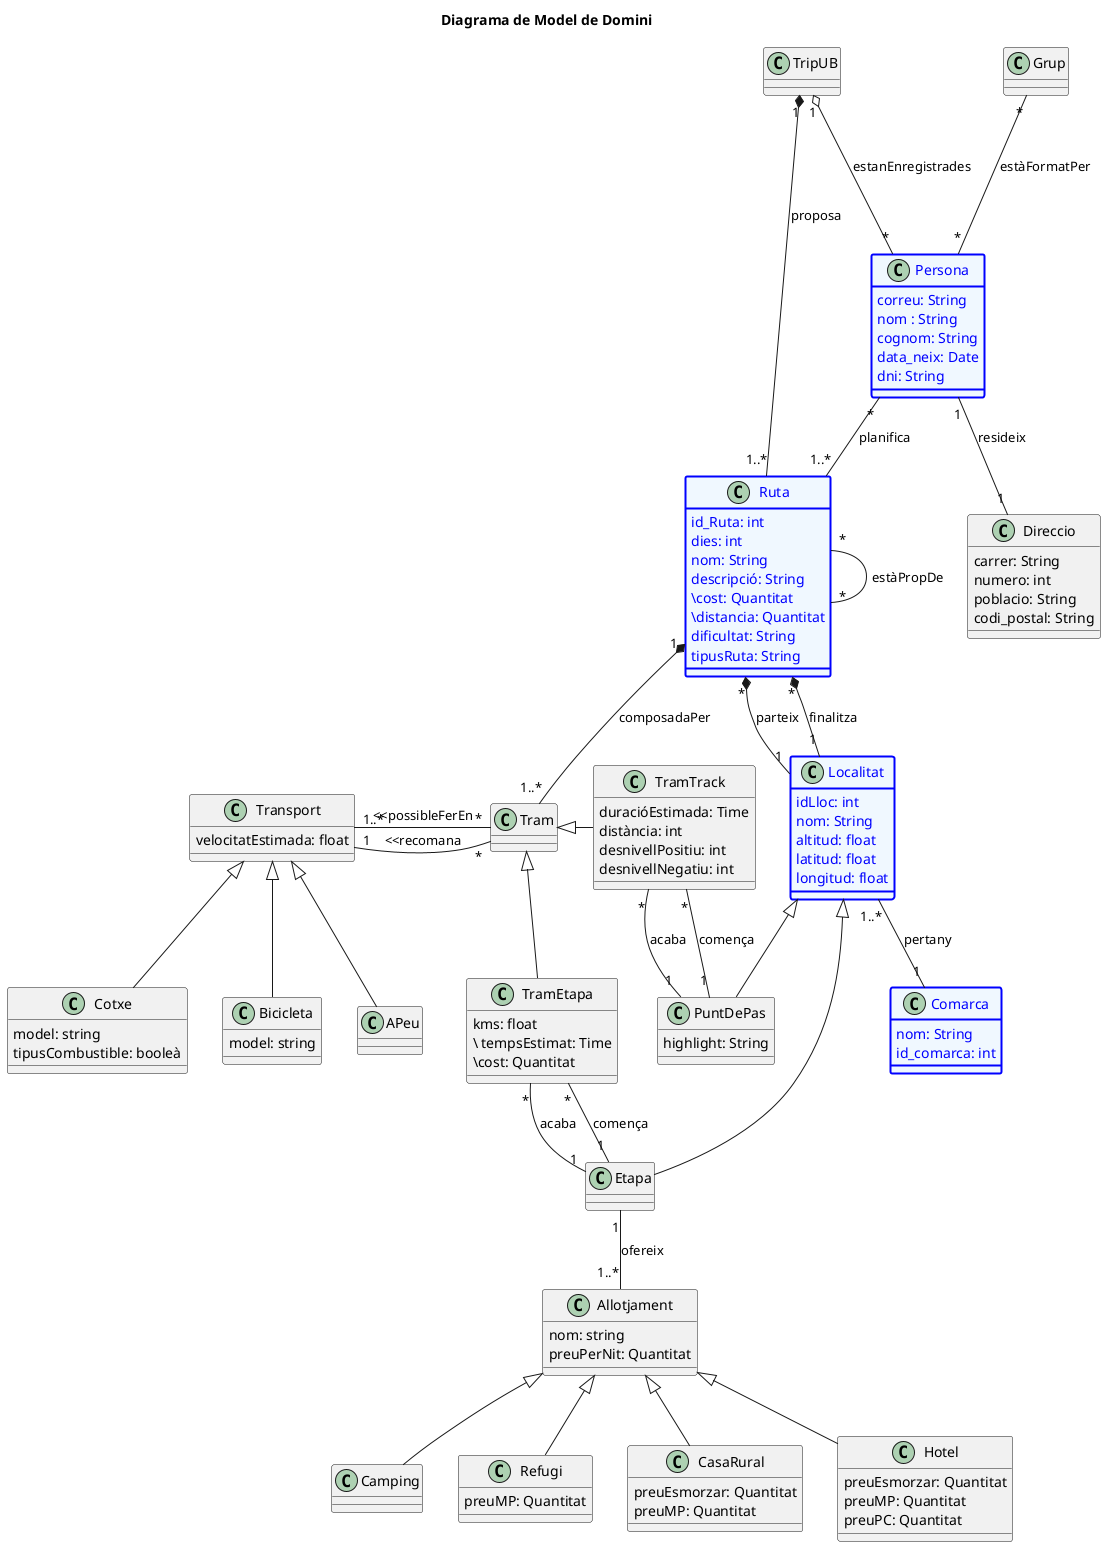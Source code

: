 
@startuml
skinparam classAttributeIconSize 0
title Diagrama de Model de Domini



TripUB "1" o--- "*" Persona: estanEnregistrades
TripUB "1"*--- "1..*" Ruta : proposa

Ruta "*" *-- "1" Localitat : parteix
Ruta "*" *-- "1" Localitat : finalitza


Ruta "1" *-- "1..*" Tram : composadaPer
Tram "*" -left- "1" Transport: <<recomana
Tram "*" -left- "1..*" Transport: <<possibleFerEn

Ruta "*" --"*" Ruta: estàPropDe

Transport <|-- Cotxe
Transport <|-- Bicicleta
Transport <|-- APeu

Tram <|-- TramEtapa
Tram <|-right- TramTrack

TramEtapa "*" -- "1" Etapa: comença
TramEtapa "*" -- "1" Etapa: acaba


Grup "*" --- "*" Persona: estàFormatPer

Localitat "1..*" --"1" Comarca: pertany

Localitat <|-- Etapa
Localitat <|-right-- PuntDePas

Etapa "1" -- "1..*" Allotjament: ofereix
Allotjament <|-- Camping
Allotjament <|-- Refugi
Allotjament <|-- CasaRural
Allotjament <|-- Hotel


TramTrack "*" -- "1" PuntDePas: comença
TramTrack "*" -- "1" PuntDePas: acaba

Persona "*" -- "1..*" Ruta : planifica
Persona "1" -- "1" Direccio : resideix

class TripUB

class Persona #aliceblue;line:blue;line.bold;text:blue {
 correu: String
 nom : String
 cognom: String
 data_neix: Date
 dni: String
}

class Direccio{
 carrer: String
 numero: int
 poblacio: String
 codi_postal: String
}


class Ruta #aliceblue;line:blue;line.bold;text:blue {
 id_Ruta: int
 dies: int
 nom: String
 descripció: String
 \cost: Quantitat
 \distancia: Quantitat
 dificultat: String
 tipusRuta: String
}

class TramEtapa {
kms: float
\ tempsEstimat: Time
\cost: Quantitat
}


class TramTrack {
duracióEstimada: Time
distància: int
desnivellPositiu: int
desnivellNegatiu: int
}



class Localitat  #aliceblue;line:blue;line.bold;text:blue {
 idLloc: int
 nom: String
 altitud: float
 latitud: float
 longitud: float
}
class Comarca #aliceblue;line:blue;line.bold;text:blue {
 nom: String
 id_comarca: int
}

class PuntDePas{
 highlight: String
}

class Etapa{
}

class Allotjament {
nom: string
preuPerNit: Quantitat
}

class Hotel {
preuEsmorzar: Quantitat
preuMP: Quantitat
preuPC: Quantitat
}

class CasaRural {
preuEsmorzar: Quantitat
preuMP: Quantitat
}

class Camping

class Refugi {
preuMP: Quantitat
}


class Transport {
velocitatEstimada: float
}

class Cotxe {
model: string
tipusCombustible: booleà
}

class Bicicleta {
model: string

}

class APeu {
}
@enduml
